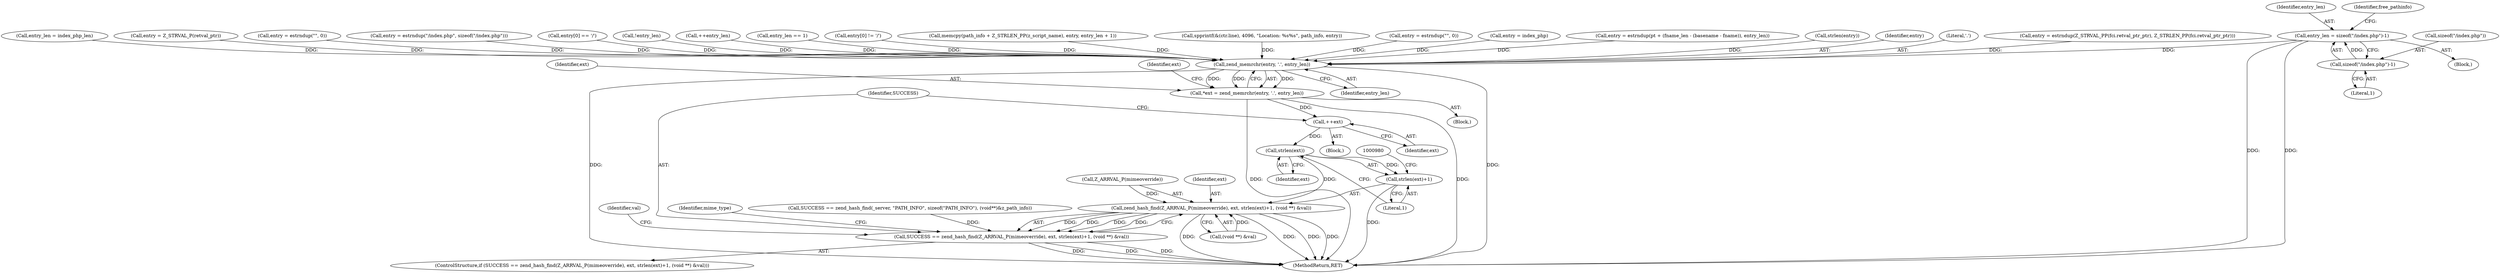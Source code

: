 digraph "0_php_bf58162ddf970f63502837f366930e44d6a992cf@API" {
"1000818" [label="(Call,entry_len = sizeof(\"/index.php\")-1)"];
"1000820" [label="(Call,sizeof(\"/index.php\")-1)"];
"1000958" [label="(Call,zend_memrchr(entry, '.', entry_len))"];
"1000956" [label="(Call,*ext = zend_memrchr(entry, '.', entry_len))"];
"1000966" [label="(Call,++ext)"];
"1000976" [label="(Call,strlen(ext))"];
"1000971" [label="(Call,zend_hash_find(Z_ARRVAL_P(mimeoverride), ext, strlen(ext)+1, (void **) &val))"];
"1000969" [label="(Call,SUCCESS == zend_hash_find(Z_ARRVAL_P(mimeoverride), ext, strlen(ext)+1, (void **) &val))"];
"1000975" [label="(Call,strlen(ext)+1)"];
"1000789" [label="(Call,entry = index_php)"];
"1000604" [label="(Call,entry = estrndup(pt + (fname_len - (basename - fname)), entry_len))"];
"1000811" [label="(Block,)"];
"1000956" [label="(Call,*ext = zend_memrchr(entry, '.', entry_len))"];
"1000957" [label="(Identifier,ext)"];
"1000972" [label="(Call,Z_ARRVAL_P(mimeoverride))"];
"1001030" [label="(MethodReturn,RET)"];
"1000528" [label="(Call,strlen(entry))"];
"1000959" [label="(Identifier,entry)"];
"1000975" [label="(Call,strlen(ext)+1)"];
"1001028" [label="(Identifier,mime_type)"];
"1000432" [label="(Call,SUCCESS == zend_hash_find(_server, \"PATH_INFO\", sizeof(\"PATH_INFO\"), (void**)&z_path_info))"];
"1000967" [label="(Identifier,ext)"];
"1000960" [label="(Literal,'.')"];
"1000722" [label="(Call,entry = estrndup(Z_STRVAL_PP(fci.retval_ptr_ptr), Z_STRLEN_PP(fci.retval_ptr_ptr)))"];
"1000792" [label="(Call,entry_len = index_php_len)"];
"1000741" [label="(Call,entry = Z_STRVAL_P(retval_ptr))"];
"1000966" [label="(Call,++ext)"];
"1000978" [label="(Literal,1)"];
"1000819" [label="(Identifier,entry_len)"];
"1000969" [label="(Call,SUCCESS == zend_hash_find(Z_ARRVAL_P(mimeoverride), ext, strlen(ext)+1, (void **) &val))"];
"1000818" [label="(Call,entry_len = sizeof(\"/index.php\")-1)"];
"1000958" [label="(Call,zend_memrchr(entry, '.', entry_len))"];
"1000826" [label="(Identifier,free_pathinfo)"];
"1000979" [label="(Call,(void **) &val)"];
"1000971" [label="(Call,zend_hash_find(Z_ARRVAL_P(mimeoverride), ext, strlen(ext)+1, (void **) &val))"];
"1000820" [label="(Call,sizeof(\"/index.php\")-1)"];
"1000490" [label="(Call,entry = estrndup(\"\", 0))"];
"1000812" [label="(Call,entry = estrndup(\"/index.php\", sizeof(\"/index.php\")))"];
"1000961" [label="(Identifier,entry_len)"];
"1000977" [label="(Identifier,ext)"];
"1000821" [label="(Call,sizeof(\"/index.php\"))"];
"1000778" [label="(Call,entry[0] == '/')"];
"1000772" [label="(Call,!entry_len)"];
"1000965" [label="(Block,)"];
"1000808" [label="(Call,++entry_len)"];
"1000775" [label="(Call,entry_len == 1)"];
"1000968" [label="(ControlStructure,if (SUCCESS == zend_hash_find(Z_ARRVAL_P(mimeoverride), ext, strlen(ext)+1, (void **) &val)))"];
"1000796" [label="(Call,entry[0] != '/')"];
"1000823" [label="(Literal,1)"];
"1000473" [label="(Call,memcpy(path_info + Z_STRLEN_PP(z_script_name), entry, entry_len + 1))"];
"1000986" [label="(Identifier,val)"];
"1000974" [label="(Identifier,ext)"];
"1000970" [label="(Identifier,SUCCESS)"];
"1000976" [label="(Call,strlen(ext))"];
"1000916" [label="(Call,spprintf(&(ctr.line), 4096, \"Location: %s%s\", path_info, entry))"];
"1000954" [label="(Block,)"];
"1000548" [label="(Call,entry = estrndup(\"\", 0))"];
"1000964" [label="(Identifier,ext)"];
"1000818" -> "1000811"  [label="AST: "];
"1000818" -> "1000820"  [label="CFG: "];
"1000819" -> "1000818"  [label="AST: "];
"1000820" -> "1000818"  [label="AST: "];
"1000826" -> "1000818"  [label="CFG: "];
"1000818" -> "1001030"  [label="DDG: "];
"1000818" -> "1001030"  [label="DDG: "];
"1000820" -> "1000818"  [label="DDG: "];
"1000818" -> "1000958"  [label="DDG: "];
"1000820" -> "1000823"  [label="CFG: "];
"1000821" -> "1000820"  [label="AST: "];
"1000823" -> "1000820"  [label="AST: "];
"1000958" -> "1000956"  [label="AST: "];
"1000958" -> "1000961"  [label="CFG: "];
"1000959" -> "1000958"  [label="AST: "];
"1000960" -> "1000958"  [label="AST: "];
"1000961" -> "1000958"  [label="AST: "];
"1000956" -> "1000958"  [label="CFG: "];
"1000958" -> "1001030"  [label="DDG: "];
"1000958" -> "1001030"  [label="DDG: "];
"1000958" -> "1000956"  [label="DDG: "];
"1000958" -> "1000956"  [label="DDG: "];
"1000958" -> "1000956"  [label="DDG: "];
"1000789" -> "1000958"  [label="DDG: "];
"1000812" -> "1000958"  [label="DDG: "];
"1000796" -> "1000958"  [label="DDG: "];
"1000778" -> "1000958"  [label="DDG: "];
"1000916" -> "1000958"  [label="DDG: "];
"1000741" -> "1000958"  [label="DDG: "];
"1000490" -> "1000958"  [label="DDG: "];
"1000722" -> "1000958"  [label="DDG: "];
"1000528" -> "1000958"  [label="DDG: "];
"1000604" -> "1000958"  [label="DDG: "];
"1000473" -> "1000958"  [label="DDG: "];
"1000548" -> "1000958"  [label="DDG: "];
"1000772" -> "1000958"  [label="DDG: "];
"1000792" -> "1000958"  [label="DDG: "];
"1000775" -> "1000958"  [label="DDG: "];
"1000808" -> "1000958"  [label="DDG: "];
"1000956" -> "1000954"  [label="AST: "];
"1000957" -> "1000956"  [label="AST: "];
"1000964" -> "1000956"  [label="CFG: "];
"1000956" -> "1001030"  [label="DDG: "];
"1000956" -> "1001030"  [label="DDG: "];
"1000956" -> "1000966"  [label="DDG: "];
"1000966" -> "1000965"  [label="AST: "];
"1000966" -> "1000967"  [label="CFG: "];
"1000967" -> "1000966"  [label="AST: "];
"1000970" -> "1000966"  [label="CFG: "];
"1000966" -> "1000976"  [label="DDG: "];
"1000976" -> "1000975"  [label="AST: "];
"1000976" -> "1000977"  [label="CFG: "];
"1000977" -> "1000976"  [label="AST: "];
"1000978" -> "1000976"  [label="CFG: "];
"1000976" -> "1000971"  [label="DDG: "];
"1000976" -> "1000975"  [label="DDG: "];
"1000971" -> "1000969"  [label="AST: "];
"1000971" -> "1000979"  [label="CFG: "];
"1000972" -> "1000971"  [label="AST: "];
"1000974" -> "1000971"  [label="AST: "];
"1000975" -> "1000971"  [label="AST: "];
"1000979" -> "1000971"  [label="AST: "];
"1000969" -> "1000971"  [label="CFG: "];
"1000971" -> "1001030"  [label="DDG: "];
"1000971" -> "1001030"  [label="DDG: "];
"1000971" -> "1001030"  [label="DDG: "];
"1000971" -> "1001030"  [label="DDG: "];
"1000971" -> "1000969"  [label="DDG: "];
"1000971" -> "1000969"  [label="DDG: "];
"1000971" -> "1000969"  [label="DDG: "];
"1000971" -> "1000969"  [label="DDG: "];
"1000972" -> "1000971"  [label="DDG: "];
"1000979" -> "1000971"  [label="DDG: "];
"1000969" -> "1000968"  [label="AST: "];
"1000970" -> "1000969"  [label="AST: "];
"1000986" -> "1000969"  [label="CFG: "];
"1001028" -> "1000969"  [label="CFG: "];
"1000969" -> "1001030"  [label="DDG: "];
"1000969" -> "1001030"  [label="DDG: "];
"1000969" -> "1001030"  [label="DDG: "];
"1000432" -> "1000969"  [label="DDG: "];
"1000975" -> "1000978"  [label="CFG: "];
"1000978" -> "1000975"  [label="AST: "];
"1000980" -> "1000975"  [label="CFG: "];
"1000975" -> "1001030"  [label="DDG: "];
}
